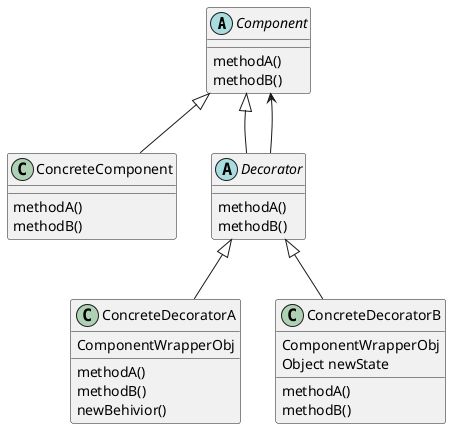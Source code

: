 @startuml

abstract class Component {
    methodA()
    methodB()
}

class ConcreteComponent {
    methodA()
    methodB()
}

abstract class Decorator {
    methodA()
    methodB()
}

class ConcreteDecoratorA {
    ComponentWrapperObj
    methodA()
    methodB()
    newBehivior()
}

class ConcreteDecoratorB {
    ComponentWrapperObj
    Object newState
    methodA()
    methodB()
}


Component <|-- ConcreteComponent
Component <|-- Decorator
Component <-- Decorator


Decorator <|-- ConcreteDecoratorA
Decorator <|-- ConcreteDecoratorB


@enduml